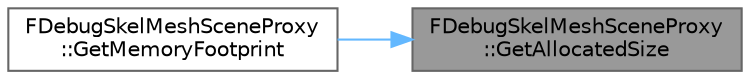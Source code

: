 digraph "FDebugSkelMeshSceneProxy::GetAllocatedSize"
{
 // INTERACTIVE_SVG=YES
 // LATEX_PDF_SIZE
  bgcolor="transparent";
  edge [fontname=Helvetica,fontsize=10,labelfontname=Helvetica,labelfontsize=10];
  node [fontname=Helvetica,fontsize=10,shape=box,height=0.2,width=0.4];
  rankdir="RL";
  Node1 [id="Node000001",label="FDebugSkelMeshSceneProxy\l::GetAllocatedSize",height=0.2,width=0.4,color="gray40", fillcolor="grey60", style="filled", fontcolor="black",tooltip=" "];
  Node1 -> Node2 [id="edge1_Node000001_Node000002",dir="back",color="steelblue1",style="solid",tooltip=" "];
  Node2 [id="Node000002",label="FDebugSkelMeshSceneProxy\l::GetMemoryFootprint",height=0.2,width=0.4,color="grey40", fillcolor="white", style="filled",URL="$dc/de0/classFDebugSkelMeshSceneProxy.html#a5d2aa98df4b8d4d9a9d70dfcd9c4bdc4",tooltip="Every derived class should override these functions."];
}
